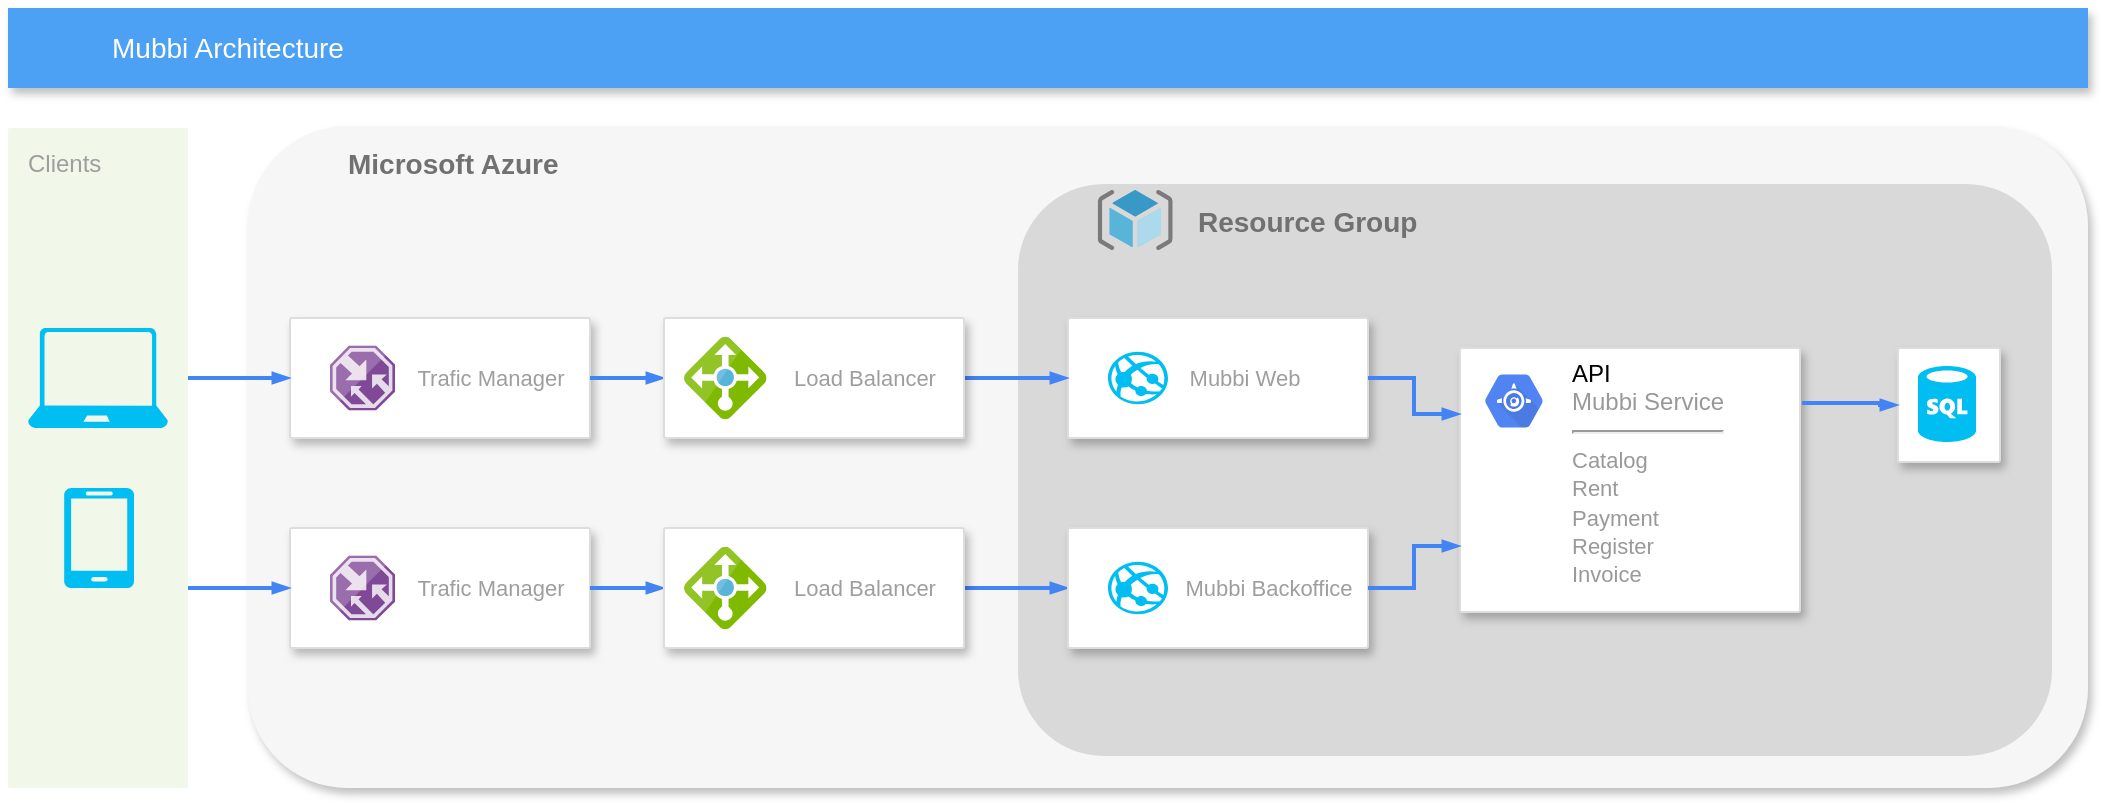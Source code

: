 <mxfile version="13.5.8" type="github">
  <diagram id="f106602c-feb2-e66a-4537-3a34d633f6aa" name="Page-1">
    <mxGraphModel dx="1718" dy="635" grid="0" gridSize="10" guides="1" tooltips="1" connect="1" arrows="1" fold="1" page="1" pageScale="1" pageWidth="1169" pageHeight="827" background="#ffffff" math="0" shadow="0">
      <root>
        <mxCell id="0" />
        <mxCell id="1" parent="0" />
        <mxCell id="14" value="&lt;b&gt;Microsoft Azure&amp;nbsp;&lt;/b&gt;" style="fillColor=#F6F6F6;strokeColor=none;shadow=1;gradientColor=none;fontSize=14;align=left;spacing=10;fontColor=#717171;9E9E9E;verticalAlign=top;spacingTop=-4;fontStyle=0;spacingLeft=40;html=1;rounded=1;" parent="1" vertex="1">
          <mxGeometry x="200" y="99" width="920" height="331" as="geometry" />
        </mxCell>
        <mxCell id="I5y3mARV5p0p7HVuNum8-1068" value="" style="group" vertex="1" connectable="0" parent="1">
          <mxGeometry x="585" y="128" width="517" height="286" as="geometry" />
        </mxCell>
        <mxCell id="I5y3mARV5p0p7HVuNum8-1031" value="&lt;b&gt;Resource Group&lt;/b&gt;" style="strokeColor=none;shadow=0;fontSize=14;align=left;spacing=10;fontColor=#717171;9E9E9E;verticalAlign=top;spacingTop=-4;fontStyle=0;spacingLeft=80;html=1;fillColor=#D9D9D9;rounded=1;" vertex="1" parent="I5y3mARV5p0p7HVuNum8-1068">
          <mxGeometry width="517" height="286" as="geometry" />
        </mxCell>
        <mxCell id="I5y3mARV5p0p7HVuNum8-1065" value="" style="aspect=fixed;html=1;points=[];align=center;image;fontSize=12;image=img/lib/mscae/ResourceGroup.svg;fillColor=#D9D9D9;gradientColor=none;" vertex="1" parent="I5y3mARV5p0p7HVuNum8-1068">
          <mxGeometry x="39.848" y="3" width="37.5" height="30" as="geometry" />
        </mxCell>
        <mxCell id="997" value="Clients" style="rounded=1;absoluteArcSize=1;arcSize=2;html=1;strokeColor=none;gradientColor=none;shadow=0;dashed=0;fontSize=12;fontColor=#9E9E9E;align=left;verticalAlign=top;spacing=10;spacingTop=-4;fillColor=#F1F8E9;" parent="1" vertex="1">
          <mxGeometry x="80" y="100" width="90" height="330" as="geometry" />
        </mxCell>
        <mxCell id="818" value="Mubbi Architecture" style="fillColor=#4DA1F5;strokeColor=none;shadow=1;gradientColor=none;fontSize=14;align=left;spacingLeft=50;fontColor=#ffffff;html=1;" parent="1" vertex="1">
          <mxGeometry x="80" y="40" width="1040" height="40" as="geometry" />
        </mxCell>
        <mxCell id="1001" style="edgeStyle=orthogonalEdgeStyle;rounded=0;elbow=vertical;html=1;labelBackgroundColor=none;startFill=1;startSize=4;endArrow=blockThin;endFill=1;endSize=4;jettySize=auto;orthogonalLoop=1;strokeColor=#4284F3;strokeWidth=2;fontSize=12;fontColor=#000000;align=left;dashed=0;entryX=0;entryY=0.5;entryDx=0;entryDy=0;" parent="1" source="989" target="I5y3mARV5p0p7HVuNum8-1027" edge="1">
          <mxGeometry relative="1" as="geometry" />
        </mxCell>
        <mxCell id="I5y3mARV5p0p7HVuNum8-1001" value="" style="verticalLabelPosition=bottom;html=1;verticalAlign=top;align=center;strokeColor=none;fillColor=#00BEF2;shape=mxgraph.azure.laptop;pointerEvents=1;" vertex="1" parent="1">
          <mxGeometry x="90" y="200" width="70" height="50" as="geometry" />
        </mxCell>
        <mxCell id="I5y3mARV5p0p7HVuNum8-1002" value="" style="verticalLabelPosition=bottom;html=1;verticalAlign=top;align=center;strokeColor=none;fillColor=#00BEF2;shape=mxgraph.azure.mobile;pointerEvents=1;" vertex="1" parent="1">
          <mxGeometry x="108" y="280" width="35" height="50" as="geometry" />
        </mxCell>
        <mxCell id="I5y3mARV5p0p7HVuNum8-1011" value="" style="group;spacingLeft=50;" vertex="1" connectable="0" parent="1">
          <mxGeometry x="610" y="195" width="150" height="60" as="geometry" />
        </mxCell>
        <mxCell id="I5y3mARV5p0p7HVuNum8-1008" value="Mubbi Web" style="strokeColor=#dddddd;fillColor=#ffffff;shadow=1;strokeWidth=1;rounded=1;absoluteArcSize=1;arcSize=2;fontSize=11;fontColor=#9E9E9E;align=center;labelPosition=center;verticalLabelPosition=middle;verticalAlign=middle;spacingLeft=25;html=1;" vertex="1" parent="I5y3mARV5p0p7HVuNum8-1011">
          <mxGeometry width="150" height="60" as="geometry" />
        </mxCell>
        <mxCell id="I5y3mARV5p0p7HVuNum8-1025" value="" style="verticalLabelPosition=bottom;html=1;verticalAlign=top;align=center;strokeColor=none;fillColor=#00BEF2;shape=mxgraph.azure.azure_website;pointerEvents=1;" vertex="1" parent="I5y3mARV5p0p7HVuNum8-1011">
          <mxGeometry x="20" y="16.88" width="30" height="26.25" as="geometry" />
        </mxCell>
        <mxCell id="I5y3mARV5p0p7HVuNum8-1012" value="" style="group" vertex="1" connectable="0" parent="1">
          <mxGeometry x="221" y="300" width="150" height="60" as="geometry" />
        </mxCell>
        <mxCell id="I5y3mARV5p0p7HVuNum8-1034" value="" style="group" vertex="1" connectable="0" parent="I5y3mARV5p0p7HVuNum8-1012">
          <mxGeometry width="150" height="60" as="geometry" />
        </mxCell>
        <mxCell id="I5y3mARV5p0p7HVuNum8-1013" value="Trafic Manager" style="strokeColor=#dddddd;fillColor=#ffffff;shadow=1;strokeWidth=1;rounded=1;absoluteArcSize=1;arcSize=2;fontSize=11;fontColor=#9E9E9E;align=center;html=1;labelPosition=center;verticalLabelPosition=middle;verticalAlign=middle;spacingLeft=50;" vertex="1" parent="I5y3mARV5p0p7HVuNum8-1034">
          <mxGeometry width="150" height="60" as="geometry" />
        </mxCell>
        <mxCell id="I5y3mARV5p0p7HVuNum8-1014" value="" style="aspect=fixed;html=1;points=[];align=center;image;fontSize=12;image=img/lib/mscae/Traffic_Manager.svg;" vertex="1" parent="I5y3mARV5p0p7HVuNum8-1034">
          <mxGeometry x="20" y="13.75" width="32.5" height="32.5" as="geometry" />
        </mxCell>
        <mxCell id="I5y3mARV5p0p7HVuNum8-1016" style="edgeStyle=elbowEdgeStyle;rounded=0;elbow=vertical;html=1;labelBackgroundColor=none;startFill=1;startSize=4;endArrow=blockThin;endFill=1;endSize=4;jettySize=auto;orthogonalLoop=1;strokeColor=#4284F3;strokeWidth=2;fontSize=12;fontColor=#000000;align=left;dashed=0;entryX=0;entryY=0.5;entryDx=0;entryDy=0;exitX=1;exitY=0.5;exitDx=0;exitDy=0;" edge="1" parent="1" source="I5y3mARV5p0p7HVuNum8-1013" target="989">
          <mxGeometry relative="1" as="geometry">
            <mxPoint x="420" y="378.587" as="sourcePoint" />
            <mxPoint x="500" y="378.92" as="targetPoint" />
          </mxGeometry>
        </mxCell>
        <mxCell id="I5y3mARV5p0p7HVuNum8-1018" value="" style="group" vertex="1" connectable="0" parent="1">
          <mxGeometry x="408" y="300" width="150" height="60" as="geometry" />
        </mxCell>
        <mxCell id="I5y3mARV5p0p7HVuNum8-1033" value="" style="group" vertex="1" connectable="0" parent="I5y3mARV5p0p7HVuNum8-1018">
          <mxGeometry width="150" height="60" as="geometry" />
        </mxCell>
        <mxCell id="989" value="Load Balancer" style="strokeColor=#dddddd;fillColor=#ffffff;shadow=1;strokeWidth=1;rounded=1;absoluteArcSize=1;arcSize=2;fontSize=11;fontColor=#9E9E9E;align=center;html=1;spacingLeft=50;textDirection=ltr;" parent="I5y3mARV5p0p7HVuNum8-1033" vertex="1">
          <mxGeometry width="150" height="60" as="geometry" />
        </mxCell>
        <mxCell id="I5y3mARV5p0p7HVuNum8-1032" value="" style="aspect=fixed;html=1;points=[];align=center;image;fontSize=12;image=img/lib/mscae/Load_Balancer_feature.svg;fillColor=#D9D9D9;gradientColor=none;" vertex="1" parent="I5y3mARV5p0p7HVuNum8-1033">
          <mxGeometry x="10" y="9.38" width="41.25" height="41.25" as="geometry" />
        </mxCell>
        <mxCell id="I5y3mARV5p0p7HVuNum8-1024" style="edgeStyle=elbowEdgeStyle;rounded=0;elbow=vertical;html=1;labelBackgroundColor=none;startFill=1;startSize=4;endArrow=blockThin;endFill=1;endSize=4;jettySize=auto;orthogonalLoop=1;strokeColor=#4284F3;strokeWidth=2;fontSize=12;fontColor=#000000;align=left;dashed=0;entryX=0;entryY=0.5;entryDx=0;entryDy=0;" edge="1" parent="1" source="997" target="I5y3mARV5p0p7HVuNum8-1013">
          <mxGeometry relative="1" as="geometry">
            <mxPoint x="410" y="260" as="sourcePoint" />
            <mxPoint x="460" y="260" as="targetPoint" />
          </mxGeometry>
        </mxCell>
        <mxCell id="I5y3mARV5p0p7HVuNum8-1026" value="" style="group;spacingLeft=50;" vertex="1" connectable="0" parent="1">
          <mxGeometry x="610" y="300" width="150" height="60" as="geometry" />
        </mxCell>
        <mxCell id="I5y3mARV5p0p7HVuNum8-1027" value="Mubbi Backoffice" style="strokeColor=#dddddd;fillColor=#ffffff;shadow=1;strokeWidth=1;rounded=1;absoluteArcSize=1;arcSize=2;fontSize=11;fontColor=#9E9E9E;align=center;html=1;labelPosition=center;verticalLabelPosition=middle;verticalAlign=middle;spacingLeft=50;" vertex="1" parent="I5y3mARV5p0p7HVuNum8-1026">
          <mxGeometry width="150" height="60" as="geometry" />
        </mxCell>
        <mxCell id="I5y3mARV5p0p7HVuNum8-1028" value="" style="verticalLabelPosition=bottom;html=1;verticalAlign=top;align=center;strokeColor=none;fillColor=#00BEF2;shape=mxgraph.azure.azure_website;pointerEvents=1;" vertex="1" parent="I5y3mARV5p0p7HVuNum8-1026">
          <mxGeometry x="20" y="16.88" width="30" height="26.25" as="geometry" />
        </mxCell>
        <mxCell id="I5y3mARV5p0p7HVuNum8-1054" style="edgeStyle=orthogonalEdgeStyle;rounded=0;elbow=vertical;html=1;labelBackgroundColor=none;startFill=1;startSize=4;endArrow=blockThin;endFill=1;endSize=4;jettySize=auto;orthogonalLoop=1;strokeColor=#4284F3;strokeWidth=2;fontSize=12;fontColor=#000000;align=left;dashed=0;entryX=0;entryY=0.5;entryDx=0;entryDy=0;" edge="1" parent="1" source="I5y3mARV5p0p7HVuNum8-1062">
          <mxGeometry relative="1" as="geometry">
            <mxPoint x="610" y="225" as="targetPoint" />
          </mxGeometry>
        </mxCell>
        <mxCell id="I5y3mARV5p0p7HVuNum8-1055" value="" style="group" vertex="1" connectable="0" parent="1">
          <mxGeometry x="221" y="195" width="150" height="60" as="geometry" />
        </mxCell>
        <mxCell id="I5y3mARV5p0p7HVuNum8-1056" value="" style="group" vertex="1" connectable="0" parent="I5y3mARV5p0p7HVuNum8-1055">
          <mxGeometry width="150" height="60" as="geometry" />
        </mxCell>
        <mxCell id="I5y3mARV5p0p7HVuNum8-1057" value="Trafic Manager" style="strokeColor=#dddddd;fillColor=#ffffff;shadow=1;strokeWidth=1;rounded=1;absoluteArcSize=1;arcSize=2;fontSize=11;fontColor=#9E9E9E;align=center;html=1;labelPosition=center;verticalLabelPosition=middle;verticalAlign=middle;spacingLeft=50;" vertex="1" parent="I5y3mARV5p0p7HVuNum8-1056">
          <mxGeometry width="150" height="60" as="geometry" />
        </mxCell>
        <mxCell id="I5y3mARV5p0p7HVuNum8-1058" value="" style="aspect=fixed;html=1;points=[];align=center;image;fontSize=12;image=img/lib/mscae/Traffic_Manager.svg;" vertex="1" parent="I5y3mARV5p0p7HVuNum8-1056">
          <mxGeometry x="20" y="13.75" width="32.5" height="32.5" as="geometry" />
        </mxCell>
        <mxCell id="I5y3mARV5p0p7HVuNum8-1059" style="edgeStyle=elbowEdgeStyle;rounded=0;elbow=vertical;html=1;labelBackgroundColor=none;startFill=1;startSize=4;endArrow=blockThin;endFill=1;endSize=4;jettySize=auto;orthogonalLoop=1;strokeColor=#4284F3;strokeWidth=2;fontSize=12;fontColor=#000000;align=left;dashed=0;entryX=0;entryY=0.5;entryDx=0;entryDy=0;exitX=1;exitY=0.5;exitDx=0;exitDy=0;" edge="1" parent="1" source="I5y3mARV5p0p7HVuNum8-1057" target="I5y3mARV5p0p7HVuNum8-1062">
          <mxGeometry relative="1" as="geometry">
            <mxPoint x="420" y="273.587" as="sourcePoint" />
            <mxPoint x="500" y="273.92" as="targetPoint" />
          </mxGeometry>
        </mxCell>
        <mxCell id="I5y3mARV5p0p7HVuNum8-1060" value="" style="group" vertex="1" connectable="0" parent="1">
          <mxGeometry x="408" y="195" width="150" height="60" as="geometry" />
        </mxCell>
        <mxCell id="I5y3mARV5p0p7HVuNum8-1061" value="" style="group" vertex="1" connectable="0" parent="I5y3mARV5p0p7HVuNum8-1060">
          <mxGeometry width="150" height="60" as="geometry" />
        </mxCell>
        <mxCell id="I5y3mARV5p0p7HVuNum8-1062" value="Load Balancer" style="strokeColor=#dddddd;fillColor=#ffffff;shadow=1;strokeWidth=1;rounded=1;absoluteArcSize=1;arcSize=2;fontSize=11;fontColor=#9E9E9E;align=center;html=1;spacingLeft=50;textDirection=ltr;" vertex="1" parent="I5y3mARV5p0p7HVuNum8-1061">
          <mxGeometry width="150" height="60" as="geometry" />
        </mxCell>
        <mxCell id="I5y3mARV5p0p7HVuNum8-1063" value="" style="aspect=fixed;html=1;points=[];align=center;image;fontSize=12;image=img/lib/mscae/Load_Balancer_feature.svg;fillColor=#D9D9D9;gradientColor=none;" vertex="1" parent="I5y3mARV5p0p7HVuNum8-1061">
          <mxGeometry x="10" y="9.38" width="41.25" height="41.25" as="geometry" />
        </mxCell>
        <mxCell id="I5y3mARV5p0p7HVuNum8-1064" style="edgeStyle=elbowEdgeStyle;rounded=0;elbow=vertical;html=1;labelBackgroundColor=none;startFill=1;startSize=4;endArrow=blockThin;endFill=1;endSize=4;jettySize=auto;orthogonalLoop=1;strokeColor=#4284F3;strokeWidth=2;fontSize=12;fontColor=#000000;align=left;dashed=0;entryX=0;entryY=0.5;entryDx=0;entryDy=0;" edge="1" parent="1" target="I5y3mARV5p0p7HVuNum8-1057">
          <mxGeometry relative="1" as="geometry">
            <mxPoint x="170" y="225" as="sourcePoint" />
            <mxPoint x="460" y="155" as="targetPoint" />
          </mxGeometry>
        </mxCell>
        <mxCell id="I5y3mARV5p0p7HVuNum8-1072" value="" style="strokeColor=#dddddd;fillColor=#ffffff;shadow=1;strokeWidth=1;rounded=1;absoluteArcSize=1;arcSize=2;fontSize=11;fontColor=#9E9E9E;align=center;html=1;" vertex="1" parent="1">
          <mxGeometry x="806" y="210" width="170" height="132" as="geometry" />
        </mxCell>
        <mxCell id="I5y3mARV5p0p7HVuNum8-1073" value="&lt;font color=&quot;#000000&quot;&gt;API&lt;/font&gt;&lt;br&gt;Mubbi Service&lt;hr&gt;&lt;font style=&quot;font-size: 11px&quot;&gt;Catalog&lt;br&gt;Rent&lt;br&gt;Payment&lt;br&gt;Register&lt;br&gt;Invoice&lt;br&gt;&lt;/font&gt;" style="dashed=0;connectable=0;html=1;fillColor=#5184F3;strokeColor=none;shape=mxgraph.gcp2.hexIcon;prIcon=app_engine;part=1;labelPosition=right;verticalLabelPosition=middle;align=left;verticalAlign=top;spacingLeft=5;fontColor=#999999;fontSize=12;spacingTop=-8;" vertex="1" parent="I5y3mARV5p0p7HVuNum8-1072">
          <mxGeometry width="44" height="39" relative="1" as="geometry">
            <mxPoint x="5" y="7" as="offset" />
          </mxGeometry>
        </mxCell>
        <mxCell id="I5y3mARV5p0p7HVuNum8-1075" style="edgeStyle=orthogonalEdgeStyle;rounded=0;elbow=vertical;html=1;labelBackgroundColor=none;startFill=1;startSize=4;endArrow=blockThin;endFill=1;endSize=4;jettySize=auto;orthogonalLoop=1;strokeColor=#4284F3;strokeWidth=2;fontSize=12;fontColor=#000000;align=left;dashed=0;entryX=0;entryY=0.75;entryDx=0;entryDy=0;exitX=1;exitY=0.5;exitDx=0;exitDy=0;" edge="1" parent="1" source="I5y3mARV5p0p7HVuNum8-1027" target="I5y3mARV5p0p7HVuNum8-1072">
          <mxGeometry relative="1" as="geometry">
            <mxPoint x="568" y="340" as="sourcePoint" />
            <mxPoint x="620" y="340" as="targetPoint" />
          </mxGeometry>
        </mxCell>
        <mxCell id="I5y3mARV5p0p7HVuNum8-1076" style="edgeStyle=orthogonalEdgeStyle;rounded=0;elbow=vertical;html=1;labelBackgroundColor=none;startFill=1;startSize=4;endArrow=blockThin;endFill=1;endSize=4;jettySize=auto;orthogonalLoop=1;strokeColor=#4284F3;strokeWidth=2;fontSize=12;fontColor=#000000;align=left;dashed=0;entryX=0;entryY=0.25;entryDx=0;entryDy=0;exitX=1;exitY=0.5;exitDx=0;exitDy=0;" edge="1" parent="1" source="I5y3mARV5p0p7HVuNum8-1008" target="I5y3mARV5p0p7HVuNum8-1072">
          <mxGeometry relative="1" as="geometry">
            <mxPoint x="770" y="340" as="sourcePoint" />
            <mxPoint x="827" y="315" as="targetPoint" />
          </mxGeometry>
        </mxCell>
        <mxCell id="I5y3mARV5p0p7HVuNum8-1081" value="" style="group" vertex="1" connectable="0" parent="1">
          <mxGeometry x="1025" y="210" width="51" height="57" as="geometry" />
        </mxCell>
        <mxCell id="I5y3mARV5p0p7HVuNum8-1078" value="" style="strokeColor=#dddddd;fillColor=#ffffff;shadow=1;strokeWidth=1;rounded=1;absoluteArcSize=1;arcSize=2;fontSize=11;fontColor=#9E9E9E;align=center;html=1;" vertex="1" parent="I5y3mARV5p0p7HVuNum8-1081">
          <mxGeometry width="51" height="57" as="geometry" />
        </mxCell>
        <mxCell id="I5y3mARV5p0p7HVuNum8-1080" value="" style="verticalLabelPosition=bottom;html=1;verticalAlign=top;align=center;strokeColor=none;fillColor=#00BEF2;shape=mxgraph.azure.sql_database;rounded=1;shadow=0;fontColor=#000000;" vertex="1" parent="I5y3mARV5p0p7HVuNum8-1081">
          <mxGeometry x="10" y="9" width="29" height="38" as="geometry" />
        </mxCell>
        <mxCell id="I5y3mARV5p0p7HVuNum8-1085" style="edgeStyle=orthogonalEdgeStyle;rounded=0;elbow=vertical;html=1;labelBackgroundColor=none;startFill=1;startSize=4;endArrow=blockThin;endFill=1;endSize=4;jettySize=auto;orthogonalLoop=1;strokeColor=#4284F3;strokeWidth=2;fontSize=12;fontColor=#000000;align=left;dashed=0;entryX=0;entryY=0.5;entryDx=0;entryDy=0;exitX=1.006;exitY=0.208;exitDx=0;exitDy=0;exitPerimeter=0;" edge="1" parent="1" source="I5y3mARV5p0p7HVuNum8-1072" target="I5y3mARV5p0p7HVuNum8-1078">
          <mxGeometry relative="1" as="geometry">
            <mxPoint x="770" y="340" as="sourcePoint" />
            <mxPoint x="823" y="301.0" as="targetPoint" />
            <Array as="points">
              <mxPoint x="1016" y="238" />
            </Array>
          </mxGeometry>
        </mxCell>
      </root>
    </mxGraphModel>
  </diagram>
</mxfile>
